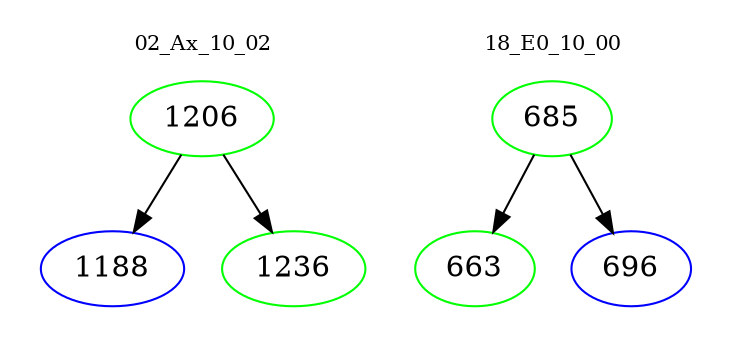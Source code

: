 digraph{
subgraph cluster_0 {
color = white
label = "02_Ax_10_02";
fontsize=10;
T0_1206 [label="1206", color="green"]
T0_1206 -> T0_1188 [color="black"]
T0_1188 [label="1188", color="blue"]
T0_1206 -> T0_1236 [color="black"]
T0_1236 [label="1236", color="green"]
}
subgraph cluster_1 {
color = white
label = "18_E0_10_00";
fontsize=10;
T1_685 [label="685", color="green"]
T1_685 -> T1_663 [color="black"]
T1_663 [label="663", color="green"]
T1_685 -> T1_696 [color="black"]
T1_696 [label="696", color="blue"]
}
}
